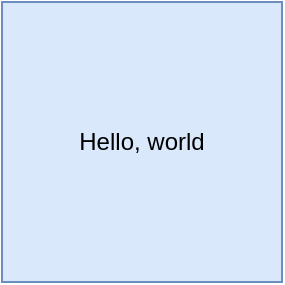 <mxfile version="16.2.4" type="github">
  <diagram id="F6gwLc83_imbYbFAOfWC" name="Page-1">
    <mxGraphModel dx="1182" dy="507" grid="1" gridSize="10" guides="1" tooltips="1" connect="1" arrows="1" fold="1" page="0" pageScale="1" pageWidth="850" pageHeight="1100" math="0" shadow="0">
      <root>
        <mxCell id="0" />
        <mxCell id="1" parent="0" />
        <mxCell id="LwlaiK6x1HRkzKrDF9eZ-1" value="Hello, world" style="whiteSpace=wrap;html=1;aspect=fixed;fillColor=#dae8fc;strokeColor=#6c8ebf;" vertex="1" parent="1">
          <mxGeometry x="-40" y="30" width="140" height="140" as="geometry" />
        </mxCell>
      </root>
    </mxGraphModel>
  </diagram>
</mxfile>
